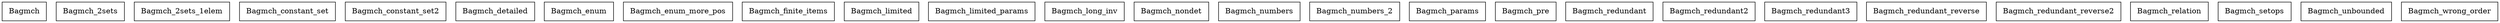digraph {
Bagmch [ label=" Bagmch " shape= box ]
Bagmch_2sets [ label=" Bagmch_2sets " shape= box ]
Bagmch_2sets_1elem [ label=" Bagmch_2sets_1elem " shape= box ]
Bagmch_constant_set [ label=" Bagmch_constant_set " shape= box ]
Bagmch_constant_set2 [ label=" Bagmch_constant_set2 " shape= box ]
Bagmch_detailed [ label=" Bagmch_detailed " shape= box ]
Bagmch_enum [ label=" Bagmch_enum " shape= box ]
Bagmch_enum_more_pos [ label=" Bagmch_enum_more_pos " shape= box ]
Bagmch_finite_items [ label=" Bagmch_finite_items " shape= box ]
Bagmch_limited [ label=" Bagmch_limited " shape= box ]
Bagmch_limited_params [ label=" Bagmch_limited_params " shape= box ]
Bagmch_long_inv [ label=" Bagmch_long_inv " shape= box ]
Bagmch_nondet [ label=" Bagmch_nondet " shape= box ]
Bagmch_numbers [ label=" Bagmch_numbers " shape= box ]
Bagmch_numbers_2 [ label=" Bagmch_numbers_2 " shape= box ]
Bagmch_params [ label=" Bagmch_params " shape= box ]
Bagmch_pre [ label=" Bagmch_pre " shape= box ]
Bagmch_redundant [ label=" Bagmch_redundant " shape= box ]
Bagmch_redundant2 [ label=" Bagmch_redundant2 " shape= box ]
Bagmch_redundant3 [ label=" Bagmch_redundant3 " shape= box ]
Bagmch_redundant_reverse [ label=" Bagmch_redundant_reverse " shape= box ]
Bagmch_redundant_reverse2 [ label=" Bagmch_redundant_reverse2 " shape= box ]
Bagmch_relation [ label=" Bagmch_relation " shape= box ]
Bagmch_setops [ label=" Bagmch_setops " shape= box ]
Bagmch_unbounded [ label=" Bagmch_unbounded " shape= box ]
Bagmch_wrong_order [ label=" Bagmch_wrong_order " shape= box ]

}
